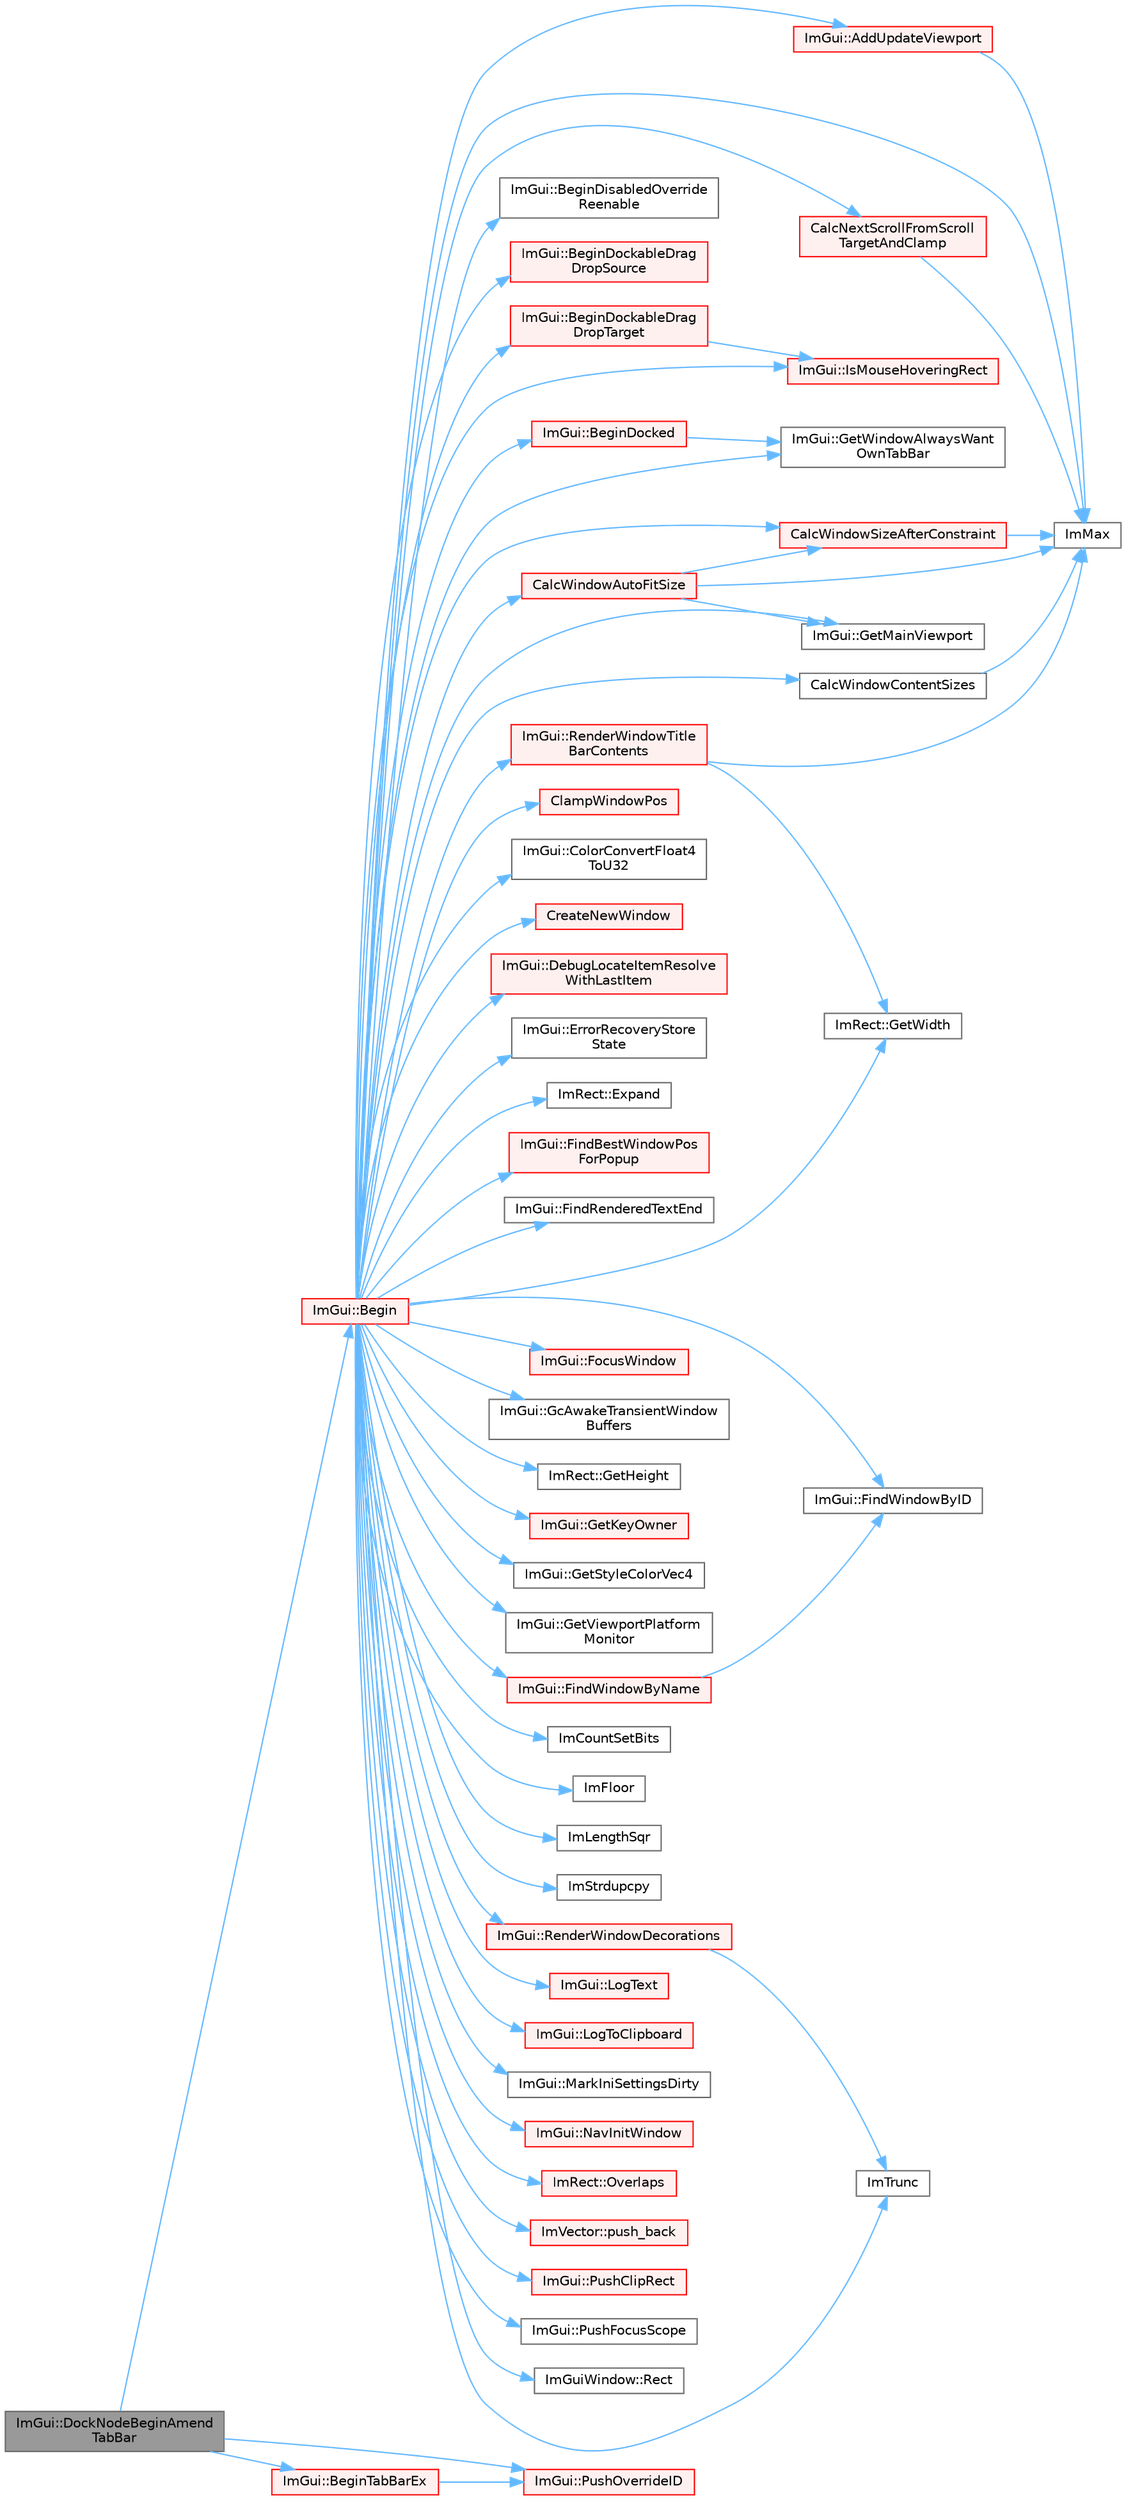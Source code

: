 digraph "ImGui::DockNodeBeginAmendTabBar"
{
 // LATEX_PDF_SIZE
  bgcolor="transparent";
  edge [fontname=Helvetica,fontsize=10,labelfontname=Helvetica,labelfontsize=10];
  node [fontname=Helvetica,fontsize=10,shape=box,height=0.2,width=0.4];
  rankdir="LR";
  Node1 [id="Node000001",label="ImGui::DockNodeBeginAmend\lTabBar",height=0.2,width=0.4,color="gray40", fillcolor="grey60", style="filled", fontcolor="black",tooltip=" "];
  Node1 -> Node2 [id="edge64_Node000001_Node000002",color="steelblue1",style="solid",tooltip=" "];
  Node2 [id="Node000002",label="ImGui::Begin",height=0.2,width=0.4,color="red", fillcolor="#FFF0F0", style="filled",URL="$namespace_im_gui.html#a581e58db0bc930bafa4a5d23093a2b99",tooltip=" "];
  Node2 -> Node3 [id="edge65_Node000002_Node000003",color="steelblue1",style="solid",tooltip=" "];
  Node3 [id="Node000003",label="ImGui::AddUpdateViewport",height=0.2,width=0.4,color="red", fillcolor="#FFF0F0", style="filled",URL="$namespace_im_gui.html#ada58e5d3e2efc3cef60f213d771408d8",tooltip=" "];
  Node3 -> Node5 [id="edge66_Node000003_Node000005",color="steelblue1",style="solid",tooltip=" "];
  Node5 [id="Node000005",label="ImMax",height=0.2,width=0.4,color="grey40", fillcolor="white", style="filled",URL="$imgui__internal_8h.html#a7667efd95147d0422f140917c71a9226",tooltip=" "];
  Node2 -> Node19 [id="edge67_Node000002_Node000019",color="steelblue1",style="solid",tooltip=" "];
  Node19 [id="Node000019",label="ImGui::BeginDisabledOverride\lReenable",height=0.2,width=0.4,color="grey40", fillcolor="white", style="filled",URL="$namespace_im_gui.html#a26b36756e219b7129f894e1c2feb17a8",tooltip=" "];
  Node2 -> Node20 [id="edge68_Node000002_Node000020",color="steelblue1",style="solid",tooltip=" "];
  Node20 [id="Node000020",label="ImGui::BeginDockableDrag\lDropSource",height=0.2,width=0.4,color="red", fillcolor="#FFF0F0", style="filled",URL="$namespace_im_gui.html#a7a435b1565d4884e42a5ee5667f21a1f",tooltip=" "];
  Node2 -> Node370 [id="edge69_Node000002_Node000370",color="steelblue1",style="solid",tooltip=" "];
  Node370 [id="Node000370",label="ImGui::BeginDockableDrag\lDropTarget",height=0.2,width=0.4,color="red", fillcolor="#FFF0F0", style="filled",URL="$namespace_im_gui.html#a1725ff3becdb963b97c16d69d4c9f308",tooltip=" "];
  Node370 -> Node77 [id="edge70_Node000370_Node000077",color="steelblue1",style="solid",tooltip=" "];
  Node77 [id="Node000077",label="ImGui::IsMouseHoveringRect",height=0.2,width=0.4,color="red", fillcolor="#FFF0F0", style="filled",URL="$namespace_im_gui.html#ae0b8ea0e06c457316d6aed6c5b2a1c25",tooltip=" "];
  Node2 -> Node414 [id="edge71_Node000002_Node000414",color="steelblue1",style="solid",tooltip=" "];
  Node414 [id="Node000414",label="ImGui::BeginDocked",height=0.2,width=0.4,color="red", fillcolor="#FFF0F0", style="filled",URL="$namespace_im_gui.html#a627bb85e7c0ab597360f63719bfb1e55",tooltip=" "];
  Node414 -> Node458 [id="edge72_Node000414_Node000458",color="steelblue1",style="solid",tooltip=" "];
  Node458 [id="Node000458",label="ImGui::GetWindowAlwaysWant\lOwnTabBar",height=0.2,width=0.4,color="grey40", fillcolor="white", style="filled",URL="$namespace_im_gui.html#ae1208499040a30ab6dfd30ca0d14fbc2",tooltip=" "];
  Node2 -> Node262 [id="edge73_Node000002_Node000262",color="steelblue1",style="solid",tooltip=" "];
  Node262 [id="Node000262",label="CalcNextScrollFromScroll\lTargetAndClamp",height=0.2,width=0.4,color="red", fillcolor="#FFF0F0", style="filled",URL="$imgui_8cpp.html#a07abb80a54115cb5cf9da03351e29533",tooltip=" "];
  Node262 -> Node5 [id="edge74_Node000262_Node000005",color="steelblue1",style="solid",tooltip=" "];
  Node2 -> Node238 [id="edge75_Node000002_Node000238",color="steelblue1",style="solid",tooltip=" "];
  Node238 [id="Node000238",label="CalcWindowAutoFitSize",height=0.2,width=0.4,color="red", fillcolor="#FFF0F0", style="filled",URL="$imgui_8cpp.html#acbe6338daf87dc6ab636f02f1367eb41",tooltip=" "];
  Node238 -> Node241 [id="edge76_Node000238_Node000241",color="steelblue1",style="solid",tooltip=" "];
  Node241 [id="Node000241",label="CalcWindowSizeAfterConstraint",height=0.2,width=0.4,color="red", fillcolor="#FFF0F0", style="filled",URL="$imgui_8cpp.html#a0c4618a6985c33c4936f1d9f1c7b26b4",tooltip=" "];
  Node241 -> Node5 [id="edge77_Node000241_Node000005",color="steelblue1",style="solid",tooltip=" "];
  Node238 -> Node242 [id="edge78_Node000238_Node000242",color="steelblue1",style="solid",tooltip=" "];
  Node242 [id="Node000242",label="ImGui::GetMainViewport",height=0.2,width=0.4,color="grey40", fillcolor="white", style="filled",URL="$namespace_im_gui.html#a7bf620af1d66ee7d7b06701894d23e60",tooltip=" "];
  Node238 -> Node5 [id="edge79_Node000238_Node000005",color="steelblue1",style="solid",tooltip=" "];
  Node2 -> Node243 [id="edge80_Node000002_Node000243",color="steelblue1",style="solid",tooltip=" "];
  Node243 [id="Node000243",label="CalcWindowContentSizes",height=0.2,width=0.4,color="grey40", fillcolor="white", style="filled",URL="$imgui_8cpp.html#a6eddef51b4880a9f1dca88837f71fc6e",tooltip=" "];
  Node243 -> Node5 [id="edge81_Node000243_Node000005",color="steelblue1",style="solid",tooltip=" "];
  Node2 -> Node241 [id="edge82_Node000002_Node000241",color="steelblue1",style="solid",tooltip=" "];
  Node2 -> Node460 [id="edge83_Node000002_Node000460",color="steelblue1",style="solid",tooltip=" "];
  Node460 [id="Node000460",label="ClampWindowPos",height=0.2,width=0.4,color="red", fillcolor="#FFF0F0", style="filled",URL="$imgui_8cpp.html#a27b88f27774c413d5578ab6a3f989872",tooltip=" "];
  Node2 -> Node89 [id="edge84_Node000002_Node000089",color="steelblue1",style="solid",tooltip=" "];
  Node89 [id="Node000089",label="ImGui::ColorConvertFloat4\lToU32",height=0.2,width=0.4,color="grey40", fillcolor="white", style="filled",URL="$namespace_im_gui.html#abe2691de0b1a71c774ab24cc91564a94",tooltip=" "];
  Node2 -> Node461 [id="edge85_Node000002_Node000461",color="steelblue1",style="solid",tooltip=" "];
  Node461 [id="Node000461",label="CreateNewWindow",height=0.2,width=0.4,color="red", fillcolor="#FFF0F0", style="filled",URL="$imgui_8cpp.html#a3c92847eb67e7138e6f9af0ee66d3b33",tooltip=" "];
  Node2 -> Node111 [id="edge86_Node000002_Node000111",color="steelblue1",style="solid",tooltip=" "];
  Node111 [id="Node000111",label="ImGui::DebugLocateItemResolve\lWithLastItem",height=0.2,width=0.4,color="red", fillcolor="#FFF0F0", style="filled",URL="$namespace_im_gui.html#ae8ab0d7dfc90af8e82db3ed9e7829219",tooltip=" "];
  Node2 -> Node467 [id="edge87_Node000002_Node000467",color="steelblue1",style="solid",tooltip=" "];
  Node467 [id="Node000467",label="ImGui::ErrorRecoveryStore\lState",height=0.2,width=0.4,color="grey40", fillcolor="white", style="filled",URL="$namespace_im_gui.html#ac961d81019f580ffaec6b8857635a348",tooltip=" "];
  Node2 -> Node192 [id="edge88_Node000002_Node000192",color="steelblue1",style="solid",tooltip=" "];
  Node192 [id="Node000192",label="ImRect::Expand",height=0.2,width=0.4,color="grey40", fillcolor="white", style="filled",URL="$struct_im_rect.html#af33a7424c3341d08acd69da30c27c753",tooltip=" "];
  Node2 -> Node468 [id="edge89_Node000002_Node000468",color="steelblue1",style="solid",tooltip=" "];
  Node468 [id="Node000468",label="ImGui::FindBestWindowPos\lForPopup",height=0.2,width=0.4,color="red", fillcolor="#FFF0F0", style="filled",URL="$namespace_im_gui.html#a310ff87cbe678e2c632bf1f5577a7fbd",tooltip=" "];
  Node2 -> Node147 [id="edge90_Node000002_Node000147",color="steelblue1",style="solid",tooltip=" "];
  Node147 [id="Node000147",label="ImGui::FindRenderedTextEnd",height=0.2,width=0.4,color="grey40", fillcolor="white", style="filled",URL="$namespace_im_gui.html#a7671e1dbc803a31b06081b52a771d83f",tooltip=" "];
  Node2 -> Node247 [id="edge91_Node000002_Node000247",color="steelblue1",style="solid",tooltip=" "];
  Node247 [id="Node000247",label="ImGui::FindWindowByID",height=0.2,width=0.4,color="grey40", fillcolor="white", style="filled",URL="$namespace_im_gui.html#a82204d8800dc3a072ddbcbd2aecc48ac",tooltip=" "];
  Node2 -> Node246 [id="edge92_Node000002_Node000246",color="steelblue1",style="solid",tooltip=" "];
  Node246 [id="Node000246",label="ImGui::FindWindowByName",height=0.2,width=0.4,color="red", fillcolor="#FFF0F0", style="filled",URL="$namespace_im_gui.html#abca25f22c02e73d5eb2e9c72c4557813",tooltip=" "];
  Node246 -> Node247 [id="edge93_Node000246_Node000247",color="steelblue1",style="solid",tooltip=" "];
  Node2 -> Node31 [id="edge94_Node000002_Node000031",color="steelblue1",style="solid",tooltip=" "];
  Node31 [id="Node000031",label="ImGui::FocusWindow",height=0.2,width=0.4,color="red", fillcolor="#FFF0F0", style="filled",URL="$namespace_im_gui.html#a27aa6f2f3aa11778c6d023b1b223f262",tooltip=" "];
  Node2 -> Node469 [id="edge95_Node000002_Node000469",color="steelblue1",style="solid",tooltip=" "];
  Node469 [id="Node000469",label="ImGui::GcAwakeTransientWindow\lBuffers",height=0.2,width=0.4,color="grey40", fillcolor="white", style="filled",URL="$namespace_im_gui.html#ad70feca33961fb47a8074074a8da2f80",tooltip=" "];
  Node2 -> Node13 [id="edge96_Node000002_Node000013",color="steelblue1",style="solid",tooltip=" "];
  Node13 [id="Node000013",label="ImRect::GetHeight",height=0.2,width=0.4,color="grey40", fillcolor="white", style="filled",URL="$struct_im_rect.html#a748d8ae9cb26508951ec6e2f2df0625b",tooltip=" "];
  Node2 -> Node470 [id="edge97_Node000002_Node000470",color="steelblue1",style="solid",tooltip=" "];
  Node470 [id="Node000470",label="ImGui::GetKeyOwner",height=0.2,width=0.4,color="red", fillcolor="#FFF0F0", style="filled",URL="$namespace_im_gui.html#a3976abb319f95d75fe9f6866f9956701",tooltip=" "];
  Node2 -> Node242 [id="edge98_Node000002_Node000242",color="steelblue1",style="solid",tooltip=" "];
  Node2 -> Node471 [id="edge99_Node000002_Node000471",color="steelblue1",style="solid",tooltip=" "];
  Node471 [id="Node000471",label="ImGui::GetStyleColorVec4",height=0.2,width=0.4,color="grey40", fillcolor="white", style="filled",URL="$namespace_im_gui.html#ad838e580972e2c4b3da2b0f60754b662",tooltip=" "];
  Node2 -> Node451 [id="edge100_Node000002_Node000451",color="steelblue1",style="solid",tooltip=" "];
  Node451 [id="Node000451",label="ImGui::GetViewportPlatform\lMonitor",height=0.2,width=0.4,color="grey40", fillcolor="white", style="filled",URL="$namespace_im_gui.html#a2f6bbca8b37a24999b5d04caa77ea6fd",tooltip=" "];
  Node2 -> Node14 [id="edge101_Node000002_Node000014",color="steelblue1",style="solid",tooltip=" "];
  Node14 [id="Node000014",label="ImRect::GetWidth",height=0.2,width=0.4,color="grey40", fillcolor="white", style="filled",URL="$struct_im_rect.html#afa75cb8491f20901c96166d17dcddac4",tooltip=" "];
  Node2 -> Node458 [id="edge102_Node000002_Node000458",color="steelblue1",style="solid",tooltip=" "];
  Node2 -> Node472 [id="edge103_Node000002_Node000472",color="steelblue1",style="solid",tooltip=" "];
  Node472 [id="Node000472",label="ImCountSetBits",height=0.2,width=0.4,color="grey40", fillcolor="white", style="filled",URL="$imgui__internal_8h.html#aacb58e1a4fda4df9644238d9679d1173",tooltip=" "];
  Node2 -> Node186 [id="edge104_Node000002_Node000186",color="steelblue1",style="solid",tooltip=" "];
  Node186 [id="Node000186",label="ImFloor",height=0.2,width=0.4,color="grey40", fillcolor="white", style="filled",URL="$imgui__internal_8h.html#a51a84b6be21807818b857a8565d97912",tooltip=" "];
  Node2 -> Node403 [id="edge105_Node000002_Node000403",color="steelblue1",style="solid",tooltip=" "];
  Node403 [id="Node000403",label="ImLengthSqr",height=0.2,width=0.4,color="grey40", fillcolor="white", style="filled",URL="$imgui__internal_8h.html#a2fa5cb39358b9b4b5fbe3750e648e19e",tooltip=" "];
  Node2 -> Node5 [id="edge106_Node000002_Node000005",color="steelblue1",style="solid",tooltip=" "];
  Node2 -> Node473 [id="edge107_Node000002_Node000473",color="steelblue1",style="solid",tooltip=" "];
  Node473 [id="Node000473",label="ImStrdupcpy",height=0.2,width=0.4,color="grey40", fillcolor="white", style="filled",URL="$imgui_8cpp.html#a06300f2f0f0cd710841ac9e7ef771354",tooltip=" "];
  Node2 -> Node97 [id="edge108_Node000002_Node000097",color="steelblue1",style="solid",tooltip=" "];
  Node97 [id="Node000097",label="ImTrunc",height=0.2,width=0.4,color="grey40", fillcolor="white", style="filled",URL="$imgui__internal_8h.html#a34870cae27ccd450c17ec3d3910b2da4",tooltip=" "];
  Node2 -> Node77 [id="edge109_Node000002_Node000077",color="steelblue1",style="solid",tooltip=" "];
  Node2 -> Node271 [id="edge110_Node000002_Node000271",color="steelblue1",style="solid",tooltip=" "];
  Node271 [id="Node000271",label="ImGui::LogText",height=0.2,width=0.4,color="red", fillcolor="#FFF0F0", style="filled",URL="$namespace_im_gui.html#aa548475d8f771ab6524d73d900a41198",tooltip=" "];
  Node2 -> Node474 [id="edge111_Node000002_Node000474",color="steelblue1",style="solid",tooltip=" "];
  Node474 [id="Node000474",label="ImGui::LogToClipboard",height=0.2,width=0.4,color="red", fillcolor="#FFF0F0", style="filled",URL="$namespace_im_gui.html#a70e12f01ecb65747c9a70b73555b6ec1",tooltip=" "];
  Node2 -> Node215 [id="edge112_Node000002_Node000215",color="steelblue1",style="solid",tooltip=" "];
  Node215 [id="Node000215",label="ImGui::MarkIniSettingsDirty",height=0.2,width=0.4,color="grey40", fillcolor="white", style="filled",URL="$namespace_im_gui.html#aee9b660c1d6786c00fc47c71c66eb1eb",tooltip=" "];
  Node2 -> Node476 [id="edge113_Node000002_Node000476",color="steelblue1",style="solid",tooltip=" "];
  Node476 [id="Node000476",label="ImGui::NavInitWindow",height=0.2,width=0.4,color="red", fillcolor="#FFF0F0", style="filled",URL="$namespace_im_gui.html#ae46a79d836c4b223c7030ea432e3ec15",tooltip=" "];
  Node2 -> Node151 [id="edge114_Node000002_Node000151",color="steelblue1",style="solid",tooltip=" "];
  Node151 [id="Node000151",label="ImRect::Overlaps",height=0.2,width=0.4,color="red", fillcolor="#FFF0F0", style="filled",URL="$struct_im_rect.html#a0af3bade3781e5e7c6afdf71ccfb0d43",tooltip=" "];
  Node2 -> Node98 [id="edge115_Node000002_Node000098",color="steelblue1",style="solid",tooltip=" "];
  Node98 [id="Node000098",label="ImVector::push_back",height=0.2,width=0.4,color="red", fillcolor="#FFF0F0", style="filled",URL="$struct_im_vector.html#aab5df48e0711a48bd12f3206e08c4108",tooltip=" "];
  Node2 -> Node103 [id="edge116_Node000002_Node000103",color="steelblue1",style="solid",tooltip=" "];
  Node103 [id="Node000103",label="ImGui::PushClipRect",height=0.2,width=0.4,color="red", fillcolor="#FFF0F0", style="filled",URL="$namespace_im_gui.html#a11c8bd8676e1281e15b24c9615b6904a",tooltip=" "];
  Node2 -> Node477 [id="edge117_Node000002_Node000477",color="steelblue1",style="solid",tooltip=" "];
  Node477 [id="Node000477",label="ImGui::PushFocusScope",height=0.2,width=0.4,color="grey40", fillcolor="white", style="filled",URL="$namespace_im_gui.html#ad10256d914b625cea7494b26c77b84ec",tooltip=" "];
  Node2 -> Node298 [id="edge118_Node000002_Node000298",color="steelblue1",style="solid",tooltip=" "];
  Node298 [id="Node000298",label="ImGuiWindow::Rect",height=0.2,width=0.4,color="grey40", fillcolor="white", style="filled",URL="$struct_im_gui_window.html#a147da28bf5d167cbe0a363c4a578dea1",tooltip=" "];
  Node2 -> Node478 [id="edge119_Node000002_Node000478",color="steelblue1",style="solid",tooltip=" "];
  Node478 [id="Node000478",label="ImGui::RenderWindowDecorations",height=0.2,width=0.4,color="red", fillcolor="#FFF0F0", style="filled",URL="$namespace_im_gui.html#a4f4924f0f74c0bd4201ca9656202f1f1",tooltip=" "];
  Node478 -> Node97 [id="edge120_Node000478_Node000097",color="steelblue1",style="solid",tooltip=" "];
  Node2 -> Node492 [id="edge121_Node000002_Node000492",color="steelblue1",style="solid",tooltip=" "];
  Node492 [id="Node000492",label="ImGui::RenderWindowTitle\lBarContents",height=0.2,width=0.4,color="red", fillcolor="#FFF0F0", style="filled",URL="$namespace_im_gui.html#a3f07fc97615db2b0864ce2aa3d3ee169",tooltip=" "];
  Node492 -> Node14 [id="edge122_Node000492_Node000014",color="steelblue1",style="solid",tooltip=" "];
  Node492 -> Node5 [id="edge123_Node000492_Node000005",color="steelblue1",style="solid",tooltip=" "];
  Node1 -> Node515 [id="edge124_Node000001_Node000515",color="steelblue1",style="solid",tooltip=" "];
  Node515 [id="Node000515",label="ImGui::BeginTabBarEx",height=0.2,width=0.4,color="red", fillcolor="#FFF0F0", style="filled",URL="$namespace_im_gui.html#ae630dd2237aa12e9a306af817d8996c3",tooltip=" "];
  Node515 -> Node517 [id="edge125_Node000515_Node000517",color="steelblue1",style="solid",tooltip=" "];
  Node517 [id="Node000517",label="ImGui::PushOverrideID",height=0.2,width=0.4,color="red", fillcolor="#FFF0F0", style="filled",URL="$namespace_im_gui.html#acff64eb876d279cfe1cc6129ccd19930",tooltip=" "];
  Node1 -> Node517 [id="edge126_Node000001_Node000517",color="steelblue1",style="solid",tooltip=" "];
}
